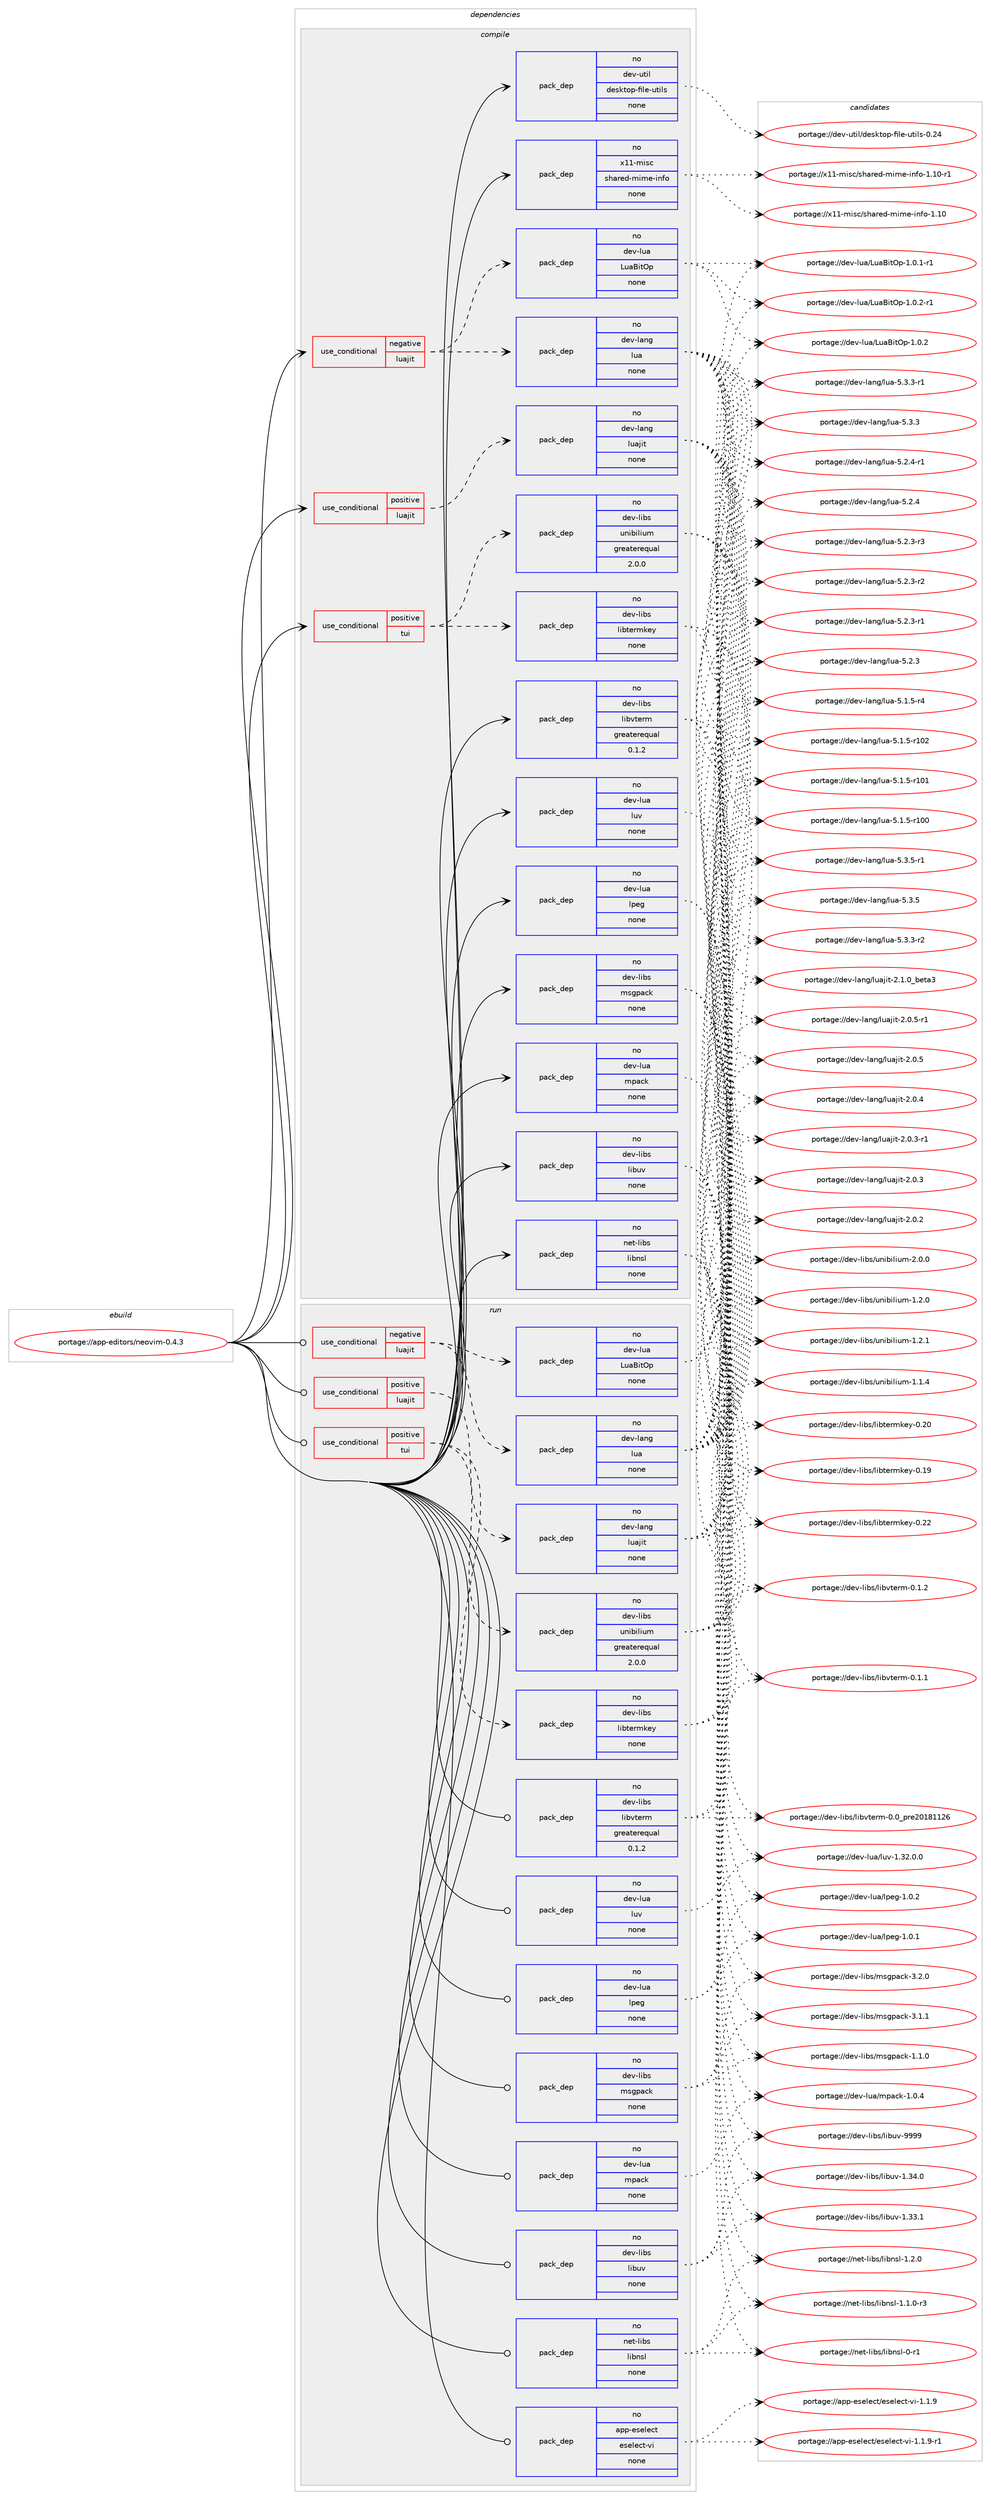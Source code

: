 digraph prolog {

# *************
# Graph options
# *************

newrank=true;
concentrate=true;
compound=true;
graph [rankdir=LR,fontname=Helvetica,fontsize=10,ranksep=1.5];#, ranksep=2.5, nodesep=0.2];
edge  [arrowhead=vee];
node  [fontname=Helvetica,fontsize=10];

# **********
# The ebuild
# **********

subgraph cluster_leftcol {
color=gray;
label=<<i>ebuild</i>>;
id [label="portage://app-editors/neovim-0.4.3", color=red, width=4, href="../app-editors/neovim-0.4.3.svg"];
}

# ****************
# The dependencies
# ****************

subgraph cluster_midcol {
color=gray;
label=<<i>dependencies</i>>;
subgraph cluster_compile {
fillcolor="#eeeeee";
style=filled;
label=<<i>compile</i>>;
subgraph cond149725 {
dependency635984 [label=<<TABLE BORDER="0" CELLBORDER="1" CELLSPACING="0" CELLPADDING="4"><TR><TD ROWSPAN="3" CELLPADDING="10">use_conditional</TD></TR><TR><TD>negative</TD></TR><TR><TD>luajit</TD></TR></TABLE>>, shape=none, color=red];
subgraph pack477823 {
dependency635985 [label=<<TABLE BORDER="0" CELLBORDER="1" CELLSPACING="0" CELLPADDING="4" WIDTH="220"><TR><TD ROWSPAN="6" CELLPADDING="30">pack_dep</TD></TR><TR><TD WIDTH="110">no</TD></TR><TR><TD>dev-lang</TD></TR><TR><TD>lua</TD></TR><TR><TD>none</TD></TR><TR><TD></TD></TR></TABLE>>, shape=none, color=blue];
}
dependency635984:e -> dependency635985:w [weight=20,style="dashed",arrowhead="vee"];
subgraph pack477824 {
dependency635986 [label=<<TABLE BORDER="0" CELLBORDER="1" CELLSPACING="0" CELLPADDING="4" WIDTH="220"><TR><TD ROWSPAN="6" CELLPADDING="30">pack_dep</TD></TR><TR><TD WIDTH="110">no</TD></TR><TR><TD>dev-lua</TD></TR><TR><TD>LuaBitOp</TD></TR><TR><TD>none</TD></TR><TR><TD></TD></TR></TABLE>>, shape=none, color=blue];
}
dependency635984:e -> dependency635986:w [weight=20,style="dashed",arrowhead="vee"];
}
id:e -> dependency635984:w [weight=20,style="solid",arrowhead="vee"];
subgraph cond149726 {
dependency635987 [label=<<TABLE BORDER="0" CELLBORDER="1" CELLSPACING="0" CELLPADDING="4"><TR><TD ROWSPAN="3" CELLPADDING="10">use_conditional</TD></TR><TR><TD>positive</TD></TR><TR><TD>luajit</TD></TR></TABLE>>, shape=none, color=red];
subgraph pack477825 {
dependency635988 [label=<<TABLE BORDER="0" CELLBORDER="1" CELLSPACING="0" CELLPADDING="4" WIDTH="220"><TR><TD ROWSPAN="6" CELLPADDING="30">pack_dep</TD></TR><TR><TD WIDTH="110">no</TD></TR><TR><TD>dev-lang</TD></TR><TR><TD>luajit</TD></TR><TR><TD>none</TD></TR><TR><TD></TD></TR></TABLE>>, shape=none, color=blue];
}
dependency635987:e -> dependency635988:w [weight=20,style="dashed",arrowhead="vee"];
}
id:e -> dependency635987:w [weight=20,style="solid",arrowhead="vee"];
subgraph cond149727 {
dependency635989 [label=<<TABLE BORDER="0" CELLBORDER="1" CELLSPACING="0" CELLPADDING="4"><TR><TD ROWSPAN="3" CELLPADDING="10">use_conditional</TD></TR><TR><TD>positive</TD></TR><TR><TD>tui</TD></TR></TABLE>>, shape=none, color=red];
subgraph pack477826 {
dependency635990 [label=<<TABLE BORDER="0" CELLBORDER="1" CELLSPACING="0" CELLPADDING="4" WIDTH="220"><TR><TD ROWSPAN="6" CELLPADDING="30">pack_dep</TD></TR><TR><TD WIDTH="110">no</TD></TR><TR><TD>dev-libs</TD></TR><TR><TD>libtermkey</TD></TR><TR><TD>none</TD></TR><TR><TD></TD></TR></TABLE>>, shape=none, color=blue];
}
dependency635989:e -> dependency635990:w [weight=20,style="dashed",arrowhead="vee"];
subgraph pack477827 {
dependency635991 [label=<<TABLE BORDER="0" CELLBORDER="1" CELLSPACING="0" CELLPADDING="4" WIDTH="220"><TR><TD ROWSPAN="6" CELLPADDING="30">pack_dep</TD></TR><TR><TD WIDTH="110">no</TD></TR><TR><TD>dev-libs</TD></TR><TR><TD>unibilium</TD></TR><TR><TD>greaterequal</TD></TR><TR><TD>2.0.0</TD></TR></TABLE>>, shape=none, color=blue];
}
dependency635989:e -> dependency635991:w [weight=20,style="dashed",arrowhead="vee"];
}
id:e -> dependency635989:w [weight=20,style="solid",arrowhead="vee"];
subgraph pack477828 {
dependency635992 [label=<<TABLE BORDER="0" CELLBORDER="1" CELLSPACING="0" CELLPADDING="4" WIDTH="220"><TR><TD ROWSPAN="6" CELLPADDING="30">pack_dep</TD></TR><TR><TD WIDTH="110">no</TD></TR><TR><TD>dev-libs</TD></TR><TR><TD>libuv</TD></TR><TR><TD>none</TD></TR><TR><TD></TD></TR></TABLE>>, shape=none, color=blue];
}
id:e -> dependency635992:w [weight=20,style="solid",arrowhead="vee"];
subgraph pack477829 {
dependency635993 [label=<<TABLE BORDER="0" CELLBORDER="1" CELLSPACING="0" CELLPADDING="4" WIDTH="220"><TR><TD ROWSPAN="6" CELLPADDING="30">pack_dep</TD></TR><TR><TD WIDTH="110">no</TD></TR><TR><TD>dev-libs</TD></TR><TR><TD>libvterm</TD></TR><TR><TD>greaterequal</TD></TR><TR><TD>0.1.2</TD></TR></TABLE>>, shape=none, color=blue];
}
id:e -> dependency635993:w [weight=20,style="solid",arrowhead="vee"];
subgraph pack477830 {
dependency635994 [label=<<TABLE BORDER="0" CELLBORDER="1" CELLSPACING="0" CELLPADDING="4" WIDTH="220"><TR><TD ROWSPAN="6" CELLPADDING="30">pack_dep</TD></TR><TR><TD WIDTH="110">no</TD></TR><TR><TD>dev-libs</TD></TR><TR><TD>msgpack</TD></TR><TR><TD>none</TD></TR><TR><TD></TD></TR></TABLE>>, shape=none, color=blue];
}
id:e -> dependency635994:w [weight=20,style="solid",arrowhead="vee"];
subgraph pack477831 {
dependency635995 [label=<<TABLE BORDER="0" CELLBORDER="1" CELLSPACING="0" CELLPADDING="4" WIDTH="220"><TR><TD ROWSPAN="6" CELLPADDING="30">pack_dep</TD></TR><TR><TD WIDTH="110">no</TD></TR><TR><TD>dev-lua</TD></TR><TR><TD>lpeg</TD></TR><TR><TD>none</TD></TR><TR><TD></TD></TR></TABLE>>, shape=none, color=blue];
}
id:e -> dependency635995:w [weight=20,style="solid",arrowhead="vee"];
subgraph pack477832 {
dependency635996 [label=<<TABLE BORDER="0" CELLBORDER="1" CELLSPACING="0" CELLPADDING="4" WIDTH="220"><TR><TD ROWSPAN="6" CELLPADDING="30">pack_dep</TD></TR><TR><TD WIDTH="110">no</TD></TR><TR><TD>dev-lua</TD></TR><TR><TD>luv</TD></TR><TR><TD>none</TD></TR><TR><TD></TD></TR></TABLE>>, shape=none, color=blue];
}
id:e -> dependency635996:w [weight=20,style="solid",arrowhead="vee"];
subgraph pack477833 {
dependency635997 [label=<<TABLE BORDER="0" CELLBORDER="1" CELLSPACING="0" CELLPADDING="4" WIDTH="220"><TR><TD ROWSPAN="6" CELLPADDING="30">pack_dep</TD></TR><TR><TD WIDTH="110">no</TD></TR><TR><TD>dev-lua</TD></TR><TR><TD>mpack</TD></TR><TR><TD>none</TD></TR><TR><TD></TD></TR></TABLE>>, shape=none, color=blue];
}
id:e -> dependency635997:w [weight=20,style="solid",arrowhead="vee"];
subgraph pack477834 {
dependency635998 [label=<<TABLE BORDER="0" CELLBORDER="1" CELLSPACING="0" CELLPADDING="4" WIDTH="220"><TR><TD ROWSPAN="6" CELLPADDING="30">pack_dep</TD></TR><TR><TD WIDTH="110">no</TD></TR><TR><TD>dev-util</TD></TR><TR><TD>desktop-file-utils</TD></TR><TR><TD>none</TD></TR><TR><TD></TD></TR></TABLE>>, shape=none, color=blue];
}
id:e -> dependency635998:w [weight=20,style="solid",arrowhead="vee"];
subgraph pack477835 {
dependency635999 [label=<<TABLE BORDER="0" CELLBORDER="1" CELLSPACING="0" CELLPADDING="4" WIDTH="220"><TR><TD ROWSPAN="6" CELLPADDING="30">pack_dep</TD></TR><TR><TD WIDTH="110">no</TD></TR><TR><TD>net-libs</TD></TR><TR><TD>libnsl</TD></TR><TR><TD>none</TD></TR><TR><TD></TD></TR></TABLE>>, shape=none, color=blue];
}
id:e -> dependency635999:w [weight=20,style="solid",arrowhead="vee"];
subgraph pack477836 {
dependency636000 [label=<<TABLE BORDER="0" CELLBORDER="1" CELLSPACING="0" CELLPADDING="4" WIDTH="220"><TR><TD ROWSPAN="6" CELLPADDING="30">pack_dep</TD></TR><TR><TD WIDTH="110">no</TD></TR><TR><TD>x11-misc</TD></TR><TR><TD>shared-mime-info</TD></TR><TR><TD>none</TD></TR><TR><TD></TD></TR></TABLE>>, shape=none, color=blue];
}
id:e -> dependency636000:w [weight=20,style="solid",arrowhead="vee"];
}
subgraph cluster_compileandrun {
fillcolor="#eeeeee";
style=filled;
label=<<i>compile and run</i>>;
}
subgraph cluster_run {
fillcolor="#eeeeee";
style=filled;
label=<<i>run</i>>;
subgraph cond149728 {
dependency636001 [label=<<TABLE BORDER="0" CELLBORDER="1" CELLSPACING="0" CELLPADDING="4"><TR><TD ROWSPAN="3" CELLPADDING="10">use_conditional</TD></TR><TR><TD>negative</TD></TR><TR><TD>luajit</TD></TR></TABLE>>, shape=none, color=red];
subgraph pack477837 {
dependency636002 [label=<<TABLE BORDER="0" CELLBORDER="1" CELLSPACING="0" CELLPADDING="4" WIDTH="220"><TR><TD ROWSPAN="6" CELLPADDING="30">pack_dep</TD></TR><TR><TD WIDTH="110">no</TD></TR><TR><TD>dev-lang</TD></TR><TR><TD>lua</TD></TR><TR><TD>none</TD></TR><TR><TD></TD></TR></TABLE>>, shape=none, color=blue];
}
dependency636001:e -> dependency636002:w [weight=20,style="dashed",arrowhead="vee"];
subgraph pack477838 {
dependency636003 [label=<<TABLE BORDER="0" CELLBORDER="1" CELLSPACING="0" CELLPADDING="4" WIDTH="220"><TR><TD ROWSPAN="6" CELLPADDING="30">pack_dep</TD></TR><TR><TD WIDTH="110">no</TD></TR><TR><TD>dev-lua</TD></TR><TR><TD>LuaBitOp</TD></TR><TR><TD>none</TD></TR><TR><TD></TD></TR></TABLE>>, shape=none, color=blue];
}
dependency636001:e -> dependency636003:w [weight=20,style="dashed",arrowhead="vee"];
}
id:e -> dependency636001:w [weight=20,style="solid",arrowhead="odot"];
subgraph cond149729 {
dependency636004 [label=<<TABLE BORDER="0" CELLBORDER="1" CELLSPACING="0" CELLPADDING="4"><TR><TD ROWSPAN="3" CELLPADDING="10">use_conditional</TD></TR><TR><TD>positive</TD></TR><TR><TD>luajit</TD></TR></TABLE>>, shape=none, color=red];
subgraph pack477839 {
dependency636005 [label=<<TABLE BORDER="0" CELLBORDER="1" CELLSPACING="0" CELLPADDING="4" WIDTH="220"><TR><TD ROWSPAN="6" CELLPADDING="30">pack_dep</TD></TR><TR><TD WIDTH="110">no</TD></TR><TR><TD>dev-lang</TD></TR><TR><TD>luajit</TD></TR><TR><TD>none</TD></TR><TR><TD></TD></TR></TABLE>>, shape=none, color=blue];
}
dependency636004:e -> dependency636005:w [weight=20,style="dashed",arrowhead="vee"];
}
id:e -> dependency636004:w [weight=20,style="solid",arrowhead="odot"];
subgraph cond149730 {
dependency636006 [label=<<TABLE BORDER="0" CELLBORDER="1" CELLSPACING="0" CELLPADDING="4"><TR><TD ROWSPAN="3" CELLPADDING="10">use_conditional</TD></TR><TR><TD>positive</TD></TR><TR><TD>tui</TD></TR></TABLE>>, shape=none, color=red];
subgraph pack477840 {
dependency636007 [label=<<TABLE BORDER="0" CELLBORDER="1" CELLSPACING="0" CELLPADDING="4" WIDTH="220"><TR><TD ROWSPAN="6" CELLPADDING="30">pack_dep</TD></TR><TR><TD WIDTH="110">no</TD></TR><TR><TD>dev-libs</TD></TR><TR><TD>libtermkey</TD></TR><TR><TD>none</TD></TR><TR><TD></TD></TR></TABLE>>, shape=none, color=blue];
}
dependency636006:e -> dependency636007:w [weight=20,style="dashed",arrowhead="vee"];
subgraph pack477841 {
dependency636008 [label=<<TABLE BORDER="0" CELLBORDER="1" CELLSPACING="0" CELLPADDING="4" WIDTH="220"><TR><TD ROWSPAN="6" CELLPADDING="30">pack_dep</TD></TR><TR><TD WIDTH="110">no</TD></TR><TR><TD>dev-libs</TD></TR><TR><TD>unibilium</TD></TR><TR><TD>greaterequal</TD></TR><TR><TD>2.0.0</TD></TR></TABLE>>, shape=none, color=blue];
}
dependency636006:e -> dependency636008:w [weight=20,style="dashed",arrowhead="vee"];
}
id:e -> dependency636006:w [weight=20,style="solid",arrowhead="odot"];
subgraph pack477842 {
dependency636009 [label=<<TABLE BORDER="0" CELLBORDER="1" CELLSPACING="0" CELLPADDING="4" WIDTH="220"><TR><TD ROWSPAN="6" CELLPADDING="30">pack_dep</TD></TR><TR><TD WIDTH="110">no</TD></TR><TR><TD>app-eselect</TD></TR><TR><TD>eselect-vi</TD></TR><TR><TD>none</TD></TR><TR><TD></TD></TR></TABLE>>, shape=none, color=blue];
}
id:e -> dependency636009:w [weight=20,style="solid",arrowhead="odot"];
subgraph pack477843 {
dependency636010 [label=<<TABLE BORDER="0" CELLBORDER="1" CELLSPACING="0" CELLPADDING="4" WIDTH="220"><TR><TD ROWSPAN="6" CELLPADDING="30">pack_dep</TD></TR><TR><TD WIDTH="110">no</TD></TR><TR><TD>dev-libs</TD></TR><TR><TD>libuv</TD></TR><TR><TD>none</TD></TR><TR><TD></TD></TR></TABLE>>, shape=none, color=blue];
}
id:e -> dependency636010:w [weight=20,style="solid",arrowhead="odot"];
subgraph pack477844 {
dependency636011 [label=<<TABLE BORDER="0" CELLBORDER="1" CELLSPACING="0" CELLPADDING="4" WIDTH="220"><TR><TD ROWSPAN="6" CELLPADDING="30">pack_dep</TD></TR><TR><TD WIDTH="110">no</TD></TR><TR><TD>dev-libs</TD></TR><TR><TD>libvterm</TD></TR><TR><TD>greaterequal</TD></TR><TR><TD>0.1.2</TD></TR></TABLE>>, shape=none, color=blue];
}
id:e -> dependency636011:w [weight=20,style="solid",arrowhead="odot"];
subgraph pack477845 {
dependency636012 [label=<<TABLE BORDER="0" CELLBORDER="1" CELLSPACING="0" CELLPADDING="4" WIDTH="220"><TR><TD ROWSPAN="6" CELLPADDING="30">pack_dep</TD></TR><TR><TD WIDTH="110">no</TD></TR><TR><TD>dev-libs</TD></TR><TR><TD>msgpack</TD></TR><TR><TD>none</TD></TR><TR><TD></TD></TR></TABLE>>, shape=none, color=blue];
}
id:e -> dependency636012:w [weight=20,style="solid",arrowhead="odot"];
subgraph pack477846 {
dependency636013 [label=<<TABLE BORDER="0" CELLBORDER="1" CELLSPACING="0" CELLPADDING="4" WIDTH="220"><TR><TD ROWSPAN="6" CELLPADDING="30">pack_dep</TD></TR><TR><TD WIDTH="110">no</TD></TR><TR><TD>dev-lua</TD></TR><TR><TD>lpeg</TD></TR><TR><TD>none</TD></TR><TR><TD></TD></TR></TABLE>>, shape=none, color=blue];
}
id:e -> dependency636013:w [weight=20,style="solid",arrowhead="odot"];
subgraph pack477847 {
dependency636014 [label=<<TABLE BORDER="0" CELLBORDER="1" CELLSPACING="0" CELLPADDING="4" WIDTH="220"><TR><TD ROWSPAN="6" CELLPADDING="30">pack_dep</TD></TR><TR><TD WIDTH="110">no</TD></TR><TR><TD>dev-lua</TD></TR><TR><TD>luv</TD></TR><TR><TD>none</TD></TR><TR><TD></TD></TR></TABLE>>, shape=none, color=blue];
}
id:e -> dependency636014:w [weight=20,style="solid",arrowhead="odot"];
subgraph pack477848 {
dependency636015 [label=<<TABLE BORDER="0" CELLBORDER="1" CELLSPACING="0" CELLPADDING="4" WIDTH="220"><TR><TD ROWSPAN="6" CELLPADDING="30">pack_dep</TD></TR><TR><TD WIDTH="110">no</TD></TR><TR><TD>dev-lua</TD></TR><TR><TD>mpack</TD></TR><TR><TD>none</TD></TR><TR><TD></TD></TR></TABLE>>, shape=none, color=blue];
}
id:e -> dependency636015:w [weight=20,style="solid",arrowhead="odot"];
subgraph pack477849 {
dependency636016 [label=<<TABLE BORDER="0" CELLBORDER="1" CELLSPACING="0" CELLPADDING="4" WIDTH="220"><TR><TD ROWSPAN="6" CELLPADDING="30">pack_dep</TD></TR><TR><TD WIDTH="110">no</TD></TR><TR><TD>net-libs</TD></TR><TR><TD>libnsl</TD></TR><TR><TD>none</TD></TR><TR><TD></TD></TR></TABLE>>, shape=none, color=blue];
}
id:e -> dependency636016:w [weight=20,style="solid",arrowhead="odot"];
}
}

# **************
# The candidates
# **************

subgraph cluster_choices {
rank=same;
color=gray;
label=<<i>candidates</i>>;

subgraph choice477823 {
color=black;
nodesep=1;
choice100101118451089711010347108117974553465146534511449 [label="portage://dev-lang/lua-5.3.5-r1", color=red, width=4,href="../dev-lang/lua-5.3.5-r1.svg"];
choice10010111845108971101034710811797455346514653 [label="portage://dev-lang/lua-5.3.5", color=red, width=4,href="../dev-lang/lua-5.3.5.svg"];
choice100101118451089711010347108117974553465146514511450 [label="portage://dev-lang/lua-5.3.3-r2", color=red, width=4,href="../dev-lang/lua-5.3.3-r2.svg"];
choice100101118451089711010347108117974553465146514511449 [label="portage://dev-lang/lua-5.3.3-r1", color=red, width=4,href="../dev-lang/lua-5.3.3-r1.svg"];
choice10010111845108971101034710811797455346514651 [label="portage://dev-lang/lua-5.3.3", color=red, width=4,href="../dev-lang/lua-5.3.3.svg"];
choice100101118451089711010347108117974553465046524511449 [label="portage://dev-lang/lua-5.2.4-r1", color=red, width=4,href="../dev-lang/lua-5.2.4-r1.svg"];
choice10010111845108971101034710811797455346504652 [label="portage://dev-lang/lua-5.2.4", color=red, width=4,href="../dev-lang/lua-5.2.4.svg"];
choice100101118451089711010347108117974553465046514511451 [label="portage://dev-lang/lua-5.2.3-r3", color=red, width=4,href="../dev-lang/lua-5.2.3-r3.svg"];
choice100101118451089711010347108117974553465046514511450 [label="portage://dev-lang/lua-5.2.3-r2", color=red, width=4,href="../dev-lang/lua-5.2.3-r2.svg"];
choice100101118451089711010347108117974553465046514511449 [label="portage://dev-lang/lua-5.2.3-r1", color=red, width=4,href="../dev-lang/lua-5.2.3-r1.svg"];
choice10010111845108971101034710811797455346504651 [label="portage://dev-lang/lua-5.2.3", color=red, width=4,href="../dev-lang/lua-5.2.3.svg"];
choice100101118451089711010347108117974553464946534511452 [label="portage://dev-lang/lua-5.1.5-r4", color=red, width=4,href="../dev-lang/lua-5.1.5-r4.svg"];
choice1001011184510897110103471081179745534649465345114494850 [label="portage://dev-lang/lua-5.1.5-r102", color=red, width=4,href="../dev-lang/lua-5.1.5-r102.svg"];
choice1001011184510897110103471081179745534649465345114494849 [label="portage://dev-lang/lua-5.1.5-r101", color=red, width=4,href="../dev-lang/lua-5.1.5-r101.svg"];
choice1001011184510897110103471081179745534649465345114494848 [label="portage://dev-lang/lua-5.1.5-r100", color=red, width=4,href="../dev-lang/lua-5.1.5-r100.svg"];
dependency635985:e -> choice100101118451089711010347108117974553465146534511449:w [style=dotted,weight="100"];
dependency635985:e -> choice10010111845108971101034710811797455346514653:w [style=dotted,weight="100"];
dependency635985:e -> choice100101118451089711010347108117974553465146514511450:w [style=dotted,weight="100"];
dependency635985:e -> choice100101118451089711010347108117974553465146514511449:w [style=dotted,weight="100"];
dependency635985:e -> choice10010111845108971101034710811797455346514651:w [style=dotted,weight="100"];
dependency635985:e -> choice100101118451089711010347108117974553465046524511449:w [style=dotted,weight="100"];
dependency635985:e -> choice10010111845108971101034710811797455346504652:w [style=dotted,weight="100"];
dependency635985:e -> choice100101118451089711010347108117974553465046514511451:w [style=dotted,weight="100"];
dependency635985:e -> choice100101118451089711010347108117974553465046514511450:w [style=dotted,weight="100"];
dependency635985:e -> choice100101118451089711010347108117974553465046514511449:w [style=dotted,weight="100"];
dependency635985:e -> choice10010111845108971101034710811797455346504651:w [style=dotted,weight="100"];
dependency635985:e -> choice100101118451089711010347108117974553464946534511452:w [style=dotted,weight="100"];
dependency635985:e -> choice1001011184510897110103471081179745534649465345114494850:w [style=dotted,weight="100"];
dependency635985:e -> choice1001011184510897110103471081179745534649465345114494849:w [style=dotted,weight="100"];
dependency635985:e -> choice1001011184510897110103471081179745534649465345114494848:w [style=dotted,weight="100"];
}
subgraph choice477824 {
color=black;
nodesep=1;
choice100101118451081179747761179766105116791124549464846504511449 [label="portage://dev-lua/LuaBitOp-1.0.2-r1", color=red, width=4,href="../dev-lua/LuaBitOp-1.0.2-r1.svg"];
choice10010111845108117974776117976610511679112454946484650 [label="portage://dev-lua/LuaBitOp-1.0.2", color=red, width=4,href="../dev-lua/LuaBitOp-1.0.2.svg"];
choice100101118451081179747761179766105116791124549464846494511449 [label="portage://dev-lua/LuaBitOp-1.0.1-r1", color=red, width=4,href="../dev-lua/LuaBitOp-1.0.1-r1.svg"];
dependency635986:e -> choice100101118451081179747761179766105116791124549464846504511449:w [style=dotted,weight="100"];
dependency635986:e -> choice10010111845108117974776117976610511679112454946484650:w [style=dotted,weight="100"];
dependency635986:e -> choice100101118451081179747761179766105116791124549464846494511449:w [style=dotted,weight="100"];
}
subgraph choice477825 {
color=black;
nodesep=1;
choice1001011184510897110103471081179710610511645504649464895981011169751 [label="portage://dev-lang/luajit-2.1.0_beta3", color=red, width=4,href="../dev-lang/luajit-2.1.0_beta3.svg"];
choice100101118451089711010347108117971061051164550464846534511449 [label="portage://dev-lang/luajit-2.0.5-r1", color=red, width=4,href="../dev-lang/luajit-2.0.5-r1.svg"];
choice10010111845108971101034710811797106105116455046484653 [label="portage://dev-lang/luajit-2.0.5", color=red, width=4,href="../dev-lang/luajit-2.0.5.svg"];
choice10010111845108971101034710811797106105116455046484652 [label="portage://dev-lang/luajit-2.0.4", color=red, width=4,href="../dev-lang/luajit-2.0.4.svg"];
choice100101118451089711010347108117971061051164550464846514511449 [label="portage://dev-lang/luajit-2.0.3-r1", color=red, width=4,href="../dev-lang/luajit-2.0.3-r1.svg"];
choice10010111845108971101034710811797106105116455046484651 [label="portage://dev-lang/luajit-2.0.3", color=red, width=4,href="../dev-lang/luajit-2.0.3.svg"];
choice10010111845108971101034710811797106105116455046484650 [label="portage://dev-lang/luajit-2.0.2", color=red, width=4,href="../dev-lang/luajit-2.0.2.svg"];
dependency635988:e -> choice1001011184510897110103471081179710610511645504649464895981011169751:w [style=dotted,weight="100"];
dependency635988:e -> choice100101118451089711010347108117971061051164550464846534511449:w [style=dotted,weight="100"];
dependency635988:e -> choice10010111845108971101034710811797106105116455046484653:w [style=dotted,weight="100"];
dependency635988:e -> choice10010111845108971101034710811797106105116455046484652:w [style=dotted,weight="100"];
dependency635988:e -> choice100101118451089711010347108117971061051164550464846514511449:w [style=dotted,weight="100"];
dependency635988:e -> choice10010111845108971101034710811797106105116455046484651:w [style=dotted,weight="100"];
dependency635988:e -> choice10010111845108971101034710811797106105116455046484650:w [style=dotted,weight="100"];
}
subgraph choice477826 {
color=black;
nodesep=1;
choice100101118451081059811547108105981161011141091071011214548465050 [label="portage://dev-libs/libtermkey-0.22", color=red, width=4,href="../dev-libs/libtermkey-0.22.svg"];
choice100101118451081059811547108105981161011141091071011214548465048 [label="portage://dev-libs/libtermkey-0.20", color=red, width=4,href="../dev-libs/libtermkey-0.20.svg"];
choice100101118451081059811547108105981161011141091071011214548464957 [label="portage://dev-libs/libtermkey-0.19", color=red, width=4,href="../dev-libs/libtermkey-0.19.svg"];
dependency635990:e -> choice100101118451081059811547108105981161011141091071011214548465050:w [style=dotted,weight="100"];
dependency635990:e -> choice100101118451081059811547108105981161011141091071011214548465048:w [style=dotted,weight="100"];
dependency635990:e -> choice100101118451081059811547108105981161011141091071011214548464957:w [style=dotted,weight="100"];
}
subgraph choice477827 {
color=black;
nodesep=1;
choice10010111845108105981154711711010598105108105117109455046484648 [label="portage://dev-libs/unibilium-2.0.0", color=red, width=4,href="../dev-libs/unibilium-2.0.0.svg"];
choice10010111845108105981154711711010598105108105117109454946504649 [label="portage://dev-libs/unibilium-1.2.1", color=red, width=4,href="../dev-libs/unibilium-1.2.1.svg"];
choice10010111845108105981154711711010598105108105117109454946504648 [label="portage://dev-libs/unibilium-1.2.0", color=red, width=4,href="../dev-libs/unibilium-1.2.0.svg"];
choice10010111845108105981154711711010598105108105117109454946494652 [label="portage://dev-libs/unibilium-1.1.4", color=red, width=4,href="../dev-libs/unibilium-1.1.4.svg"];
dependency635991:e -> choice10010111845108105981154711711010598105108105117109455046484648:w [style=dotted,weight="100"];
dependency635991:e -> choice10010111845108105981154711711010598105108105117109454946504649:w [style=dotted,weight="100"];
dependency635991:e -> choice10010111845108105981154711711010598105108105117109454946504648:w [style=dotted,weight="100"];
dependency635991:e -> choice10010111845108105981154711711010598105108105117109454946494652:w [style=dotted,weight="100"];
}
subgraph choice477828 {
color=black;
nodesep=1;
choice100101118451081059811547108105981171184557575757 [label="portage://dev-libs/libuv-9999", color=red, width=4,href="../dev-libs/libuv-9999.svg"];
choice1001011184510810598115471081059811711845494651524648 [label="portage://dev-libs/libuv-1.34.0", color=red, width=4,href="../dev-libs/libuv-1.34.0.svg"];
choice1001011184510810598115471081059811711845494651514649 [label="portage://dev-libs/libuv-1.33.1", color=red, width=4,href="../dev-libs/libuv-1.33.1.svg"];
dependency635992:e -> choice100101118451081059811547108105981171184557575757:w [style=dotted,weight="100"];
dependency635992:e -> choice1001011184510810598115471081059811711845494651524648:w [style=dotted,weight="100"];
dependency635992:e -> choice1001011184510810598115471081059811711845494651514649:w [style=dotted,weight="100"];
}
subgraph choice477829 {
color=black;
nodesep=1;
choice10010111845108105981154710810598118116101114109454846494650 [label="portage://dev-libs/libvterm-0.1.2", color=red, width=4,href="../dev-libs/libvterm-0.1.2.svg"];
choice10010111845108105981154710810598118116101114109454846494649 [label="portage://dev-libs/libvterm-0.1.1", color=red, width=4,href="../dev-libs/libvterm-0.1.1.svg"];
choice1001011184510810598115471081059811811610111410945484648951121141015048495649495054 [label="portage://dev-libs/libvterm-0.0_pre20181126", color=red, width=4,href="../dev-libs/libvterm-0.0_pre20181126.svg"];
dependency635993:e -> choice10010111845108105981154710810598118116101114109454846494650:w [style=dotted,weight="100"];
dependency635993:e -> choice10010111845108105981154710810598118116101114109454846494649:w [style=dotted,weight="100"];
dependency635993:e -> choice1001011184510810598115471081059811811610111410945484648951121141015048495649495054:w [style=dotted,weight="100"];
}
subgraph choice477830 {
color=black;
nodesep=1;
choice1001011184510810598115471091151031129799107455146504648 [label="portage://dev-libs/msgpack-3.2.0", color=red, width=4,href="../dev-libs/msgpack-3.2.0.svg"];
choice1001011184510810598115471091151031129799107455146494649 [label="portage://dev-libs/msgpack-3.1.1", color=red, width=4,href="../dev-libs/msgpack-3.1.1.svg"];
choice1001011184510810598115471091151031129799107454946494648 [label="portage://dev-libs/msgpack-1.1.0", color=red, width=4,href="../dev-libs/msgpack-1.1.0.svg"];
dependency635994:e -> choice1001011184510810598115471091151031129799107455146504648:w [style=dotted,weight="100"];
dependency635994:e -> choice1001011184510810598115471091151031129799107455146494649:w [style=dotted,weight="100"];
dependency635994:e -> choice1001011184510810598115471091151031129799107454946494648:w [style=dotted,weight="100"];
}
subgraph choice477831 {
color=black;
nodesep=1;
choice100101118451081179747108112101103454946484650 [label="portage://dev-lua/lpeg-1.0.2", color=red, width=4,href="../dev-lua/lpeg-1.0.2.svg"];
choice100101118451081179747108112101103454946484649 [label="portage://dev-lua/lpeg-1.0.1", color=red, width=4,href="../dev-lua/lpeg-1.0.1.svg"];
dependency635995:e -> choice100101118451081179747108112101103454946484650:w [style=dotted,weight="100"];
dependency635995:e -> choice100101118451081179747108112101103454946484649:w [style=dotted,weight="100"];
}
subgraph choice477832 {
color=black;
nodesep=1;
choice100101118451081179747108117118454946515046484648 [label="portage://dev-lua/luv-1.32.0.0", color=red, width=4,href="../dev-lua/luv-1.32.0.0.svg"];
dependency635996:e -> choice100101118451081179747108117118454946515046484648:w [style=dotted,weight="100"];
}
subgraph choice477833 {
color=black;
nodesep=1;
choice1001011184510811797471091129799107454946484652 [label="portage://dev-lua/mpack-1.0.4", color=red, width=4,href="../dev-lua/mpack-1.0.4.svg"];
dependency635997:e -> choice1001011184510811797471091129799107454946484652:w [style=dotted,weight="100"];
}
subgraph choice477834 {
color=black;
nodesep=1;
choice100101118451171161051084710010111510711611111245102105108101451171161051081154548465052 [label="portage://dev-util/desktop-file-utils-0.24", color=red, width=4,href="../dev-util/desktop-file-utils-0.24.svg"];
dependency635998:e -> choice100101118451171161051084710010111510711611111245102105108101451171161051081154548465052:w [style=dotted,weight="100"];
}
subgraph choice477835 {
color=black;
nodesep=1;
choice11010111645108105981154710810598110115108454946504648 [label="portage://net-libs/libnsl-1.2.0", color=red, width=4,href="../net-libs/libnsl-1.2.0.svg"];
choice110101116451081059811547108105981101151084549464946484511451 [label="portage://net-libs/libnsl-1.1.0-r3", color=red, width=4,href="../net-libs/libnsl-1.1.0-r3.svg"];
choice1101011164510810598115471081059811011510845484511449 [label="portage://net-libs/libnsl-0-r1", color=red, width=4,href="../net-libs/libnsl-0-r1.svg"];
dependency635999:e -> choice11010111645108105981154710810598110115108454946504648:w [style=dotted,weight="100"];
dependency635999:e -> choice110101116451081059811547108105981101151084549464946484511451:w [style=dotted,weight="100"];
dependency635999:e -> choice1101011164510810598115471081059811011510845484511449:w [style=dotted,weight="100"];
}
subgraph choice477836 {
color=black;
nodesep=1;
choice120494945109105115994711510497114101100451091051091014510511010211145494649484511449 [label="portage://x11-misc/shared-mime-info-1.10-r1", color=red, width=4,href="../x11-misc/shared-mime-info-1.10-r1.svg"];
choice12049494510910511599471151049711410110045109105109101451051101021114549464948 [label="portage://x11-misc/shared-mime-info-1.10", color=red, width=4,href="../x11-misc/shared-mime-info-1.10.svg"];
dependency636000:e -> choice120494945109105115994711510497114101100451091051091014510511010211145494649484511449:w [style=dotted,weight="100"];
dependency636000:e -> choice12049494510910511599471151049711410110045109105109101451051101021114549464948:w [style=dotted,weight="100"];
}
subgraph choice477837 {
color=black;
nodesep=1;
choice100101118451089711010347108117974553465146534511449 [label="portage://dev-lang/lua-5.3.5-r1", color=red, width=4,href="../dev-lang/lua-5.3.5-r1.svg"];
choice10010111845108971101034710811797455346514653 [label="portage://dev-lang/lua-5.3.5", color=red, width=4,href="../dev-lang/lua-5.3.5.svg"];
choice100101118451089711010347108117974553465146514511450 [label="portage://dev-lang/lua-5.3.3-r2", color=red, width=4,href="../dev-lang/lua-5.3.3-r2.svg"];
choice100101118451089711010347108117974553465146514511449 [label="portage://dev-lang/lua-5.3.3-r1", color=red, width=4,href="../dev-lang/lua-5.3.3-r1.svg"];
choice10010111845108971101034710811797455346514651 [label="portage://dev-lang/lua-5.3.3", color=red, width=4,href="../dev-lang/lua-5.3.3.svg"];
choice100101118451089711010347108117974553465046524511449 [label="portage://dev-lang/lua-5.2.4-r1", color=red, width=4,href="../dev-lang/lua-5.2.4-r1.svg"];
choice10010111845108971101034710811797455346504652 [label="portage://dev-lang/lua-5.2.4", color=red, width=4,href="../dev-lang/lua-5.2.4.svg"];
choice100101118451089711010347108117974553465046514511451 [label="portage://dev-lang/lua-5.2.3-r3", color=red, width=4,href="../dev-lang/lua-5.2.3-r3.svg"];
choice100101118451089711010347108117974553465046514511450 [label="portage://dev-lang/lua-5.2.3-r2", color=red, width=4,href="../dev-lang/lua-5.2.3-r2.svg"];
choice100101118451089711010347108117974553465046514511449 [label="portage://dev-lang/lua-5.2.3-r1", color=red, width=4,href="../dev-lang/lua-5.2.3-r1.svg"];
choice10010111845108971101034710811797455346504651 [label="portage://dev-lang/lua-5.2.3", color=red, width=4,href="../dev-lang/lua-5.2.3.svg"];
choice100101118451089711010347108117974553464946534511452 [label="portage://dev-lang/lua-5.1.5-r4", color=red, width=4,href="../dev-lang/lua-5.1.5-r4.svg"];
choice1001011184510897110103471081179745534649465345114494850 [label="portage://dev-lang/lua-5.1.5-r102", color=red, width=4,href="../dev-lang/lua-5.1.5-r102.svg"];
choice1001011184510897110103471081179745534649465345114494849 [label="portage://dev-lang/lua-5.1.5-r101", color=red, width=4,href="../dev-lang/lua-5.1.5-r101.svg"];
choice1001011184510897110103471081179745534649465345114494848 [label="portage://dev-lang/lua-5.1.5-r100", color=red, width=4,href="../dev-lang/lua-5.1.5-r100.svg"];
dependency636002:e -> choice100101118451089711010347108117974553465146534511449:w [style=dotted,weight="100"];
dependency636002:e -> choice10010111845108971101034710811797455346514653:w [style=dotted,weight="100"];
dependency636002:e -> choice100101118451089711010347108117974553465146514511450:w [style=dotted,weight="100"];
dependency636002:e -> choice100101118451089711010347108117974553465146514511449:w [style=dotted,weight="100"];
dependency636002:e -> choice10010111845108971101034710811797455346514651:w [style=dotted,weight="100"];
dependency636002:e -> choice100101118451089711010347108117974553465046524511449:w [style=dotted,weight="100"];
dependency636002:e -> choice10010111845108971101034710811797455346504652:w [style=dotted,weight="100"];
dependency636002:e -> choice100101118451089711010347108117974553465046514511451:w [style=dotted,weight="100"];
dependency636002:e -> choice100101118451089711010347108117974553465046514511450:w [style=dotted,weight="100"];
dependency636002:e -> choice100101118451089711010347108117974553465046514511449:w [style=dotted,weight="100"];
dependency636002:e -> choice10010111845108971101034710811797455346504651:w [style=dotted,weight="100"];
dependency636002:e -> choice100101118451089711010347108117974553464946534511452:w [style=dotted,weight="100"];
dependency636002:e -> choice1001011184510897110103471081179745534649465345114494850:w [style=dotted,weight="100"];
dependency636002:e -> choice1001011184510897110103471081179745534649465345114494849:w [style=dotted,weight="100"];
dependency636002:e -> choice1001011184510897110103471081179745534649465345114494848:w [style=dotted,weight="100"];
}
subgraph choice477838 {
color=black;
nodesep=1;
choice100101118451081179747761179766105116791124549464846504511449 [label="portage://dev-lua/LuaBitOp-1.0.2-r1", color=red, width=4,href="../dev-lua/LuaBitOp-1.0.2-r1.svg"];
choice10010111845108117974776117976610511679112454946484650 [label="portage://dev-lua/LuaBitOp-1.0.2", color=red, width=4,href="../dev-lua/LuaBitOp-1.0.2.svg"];
choice100101118451081179747761179766105116791124549464846494511449 [label="portage://dev-lua/LuaBitOp-1.0.1-r1", color=red, width=4,href="../dev-lua/LuaBitOp-1.0.1-r1.svg"];
dependency636003:e -> choice100101118451081179747761179766105116791124549464846504511449:w [style=dotted,weight="100"];
dependency636003:e -> choice10010111845108117974776117976610511679112454946484650:w [style=dotted,weight="100"];
dependency636003:e -> choice100101118451081179747761179766105116791124549464846494511449:w [style=dotted,weight="100"];
}
subgraph choice477839 {
color=black;
nodesep=1;
choice1001011184510897110103471081179710610511645504649464895981011169751 [label="portage://dev-lang/luajit-2.1.0_beta3", color=red, width=4,href="../dev-lang/luajit-2.1.0_beta3.svg"];
choice100101118451089711010347108117971061051164550464846534511449 [label="portage://dev-lang/luajit-2.0.5-r1", color=red, width=4,href="../dev-lang/luajit-2.0.5-r1.svg"];
choice10010111845108971101034710811797106105116455046484653 [label="portage://dev-lang/luajit-2.0.5", color=red, width=4,href="../dev-lang/luajit-2.0.5.svg"];
choice10010111845108971101034710811797106105116455046484652 [label="portage://dev-lang/luajit-2.0.4", color=red, width=4,href="../dev-lang/luajit-2.0.4.svg"];
choice100101118451089711010347108117971061051164550464846514511449 [label="portage://dev-lang/luajit-2.0.3-r1", color=red, width=4,href="../dev-lang/luajit-2.0.3-r1.svg"];
choice10010111845108971101034710811797106105116455046484651 [label="portage://dev-lang/luajit-2.0.3", color=red, width=4,href="../dev-lang/luajit-2.0.3.svg"];
choice10010111845108971101034710811797106105116455046484650 [label="portage://dev-lang/luajit-2.0.2", color=red, width=4,href="../dev-lang/luajit-2.0.2.svg"];
dependency636005:e -> choice1001011184510897110103471081179710610511645504649464895981011169751:w [style=dotted,weight="100"];
dependency636005:e -> choice100101118451089711010347108117971061051164550464846534511449:w [style=dotted,weight="100"];
dependency636005:e -> choice10010111845108971101034710811797106105116455046484653:w [style=dotted,weight="100"];
dependency636005:e -> choice10010111845108971101034710811797106105116455046484652:w [style=dotted,weight="100"];
dependency636005:e -> choice100101118451089711010347108117971061051164550464846514511449:w [style=dotted,weight="100"];
dependency636005:e -> choice10010111845108971101034710811797106105116455046484651:w [style=dotted,weight="100"];
dependency636005:e -> choice10010111845108971101034710811797106105116455046484650:w [style=dotted,weight="100"];
}
subgraph choice477840 {
color=black;
nodesep=1;
choice100101118451081059811547108105981161011141091071011214548465050 [label="portage://dev-libs/libtermkey-0.22", color=red, width=4,href="../dev-libs/libtermkey-0.22.svg"];
choice100101118451081059811547108105981161011141091071011214548465048 [label="portage://dev-libs/libtermkey-0.20", color=red, width=4,href="../dev-libs/libtermkey-0.20.svg"];
choice100101118451081059811547108105981161011141091071011214548464957 [label="portage://dev-libs/libtermkey-0.19", color=red, width=4,href="../dev-libs/libtermkey-0.19.svg"];
dependency636007:e -> choice100101118451081059811547108105981161011141091071011214548465050:w [style=dotted,weight="100"];
dependency636007:e -> choice100101118451081059811547108105981161011141091071011214548465048:w [style=dotted,weight="100"];
dependency636007:e -> choice100101118451081059811547108105981161011141091071011214548464957:w [style=dotted,weight="100"];
}
subgraph choice477841 {
color=black;
nodesep=1;
choice10010111845108105981154711711010598105108105117109455046484648 [label="portage://dev-libs/unibilium-2.0.0", color=red, width=4,href="../dev-libs/unibilium-2.0.0.svg"];
choice10010111845108105981154711711010598105108105117109454946504649 [label="portage://dev-libs/unibilium-1.2.1", color=red, width=4,href="../dev-libs/unibilium-1.2.1.svg"];
choice10010111845108105981154711711010598105108105117109454946504648 [label="portage://dev-libs/unibilium-1.2.0", color=red, width=4,href="../dev-libs/unibilium-1.2.0.svg"];
choice10010111845108105981154711711010598105108105117109454946494652 [label="portage://dev-libs/unibilium-1.1.4", color=red, width=4,href="../dev-libs/unibilium-1.1.4.svg"];
dependency636008:e -> choice10010111845108105981154711711010598105108105117109455046484648:w [style=dotted,weight="100"];
dependency636008:e -> choice10010111845108105981154711711010598105108105117109454946504649:w [style=dotted,weight="100"];
dependency636008:e -> choice10010111845108105981154711711010598105108105117109454946504648:w [style=dotted,weight="100"];
dependency636008:e -> choice10010111845108105981154711711010598105108105117109454946494652:w [style=dotted,weight="100"];
}
subgraph choice477842 {
color=black;
nodesep=1;
choice9711211245101115101108101991164710111510110810199116451181054549464946574511449 [label="portage://app-eselect/eselect-vi-1.1.9-r1", color=red, width=4,href="../app-eselect/eselect-vi-1.1.9-r1.svg"];
choice971121124510111510110810199116471011151011081019911645118105454946494657 [label="portage://app-eselect/eselect-vi-1.1.9", color=red, width=4,href="../app-eselect/eselect-vi-1.1.9.svg"];
dependency636009:e -> choice9711211245101115101108101991164710111510110810199116451181054549464946574511449:w [style=dotted,weight="100"];
dependency636009:e -> choice971121124510111510110810199116471011151011081019911645118105454946494657:w [style=dotted,weight="100"];
}
subgraph choice477843 {
color=black;
nodesep=1;
choice100101118451081059811547108105981171184557575757 [label="portage://dev-libs/libuv-9999", color=red, width=4,href="../dev-libs/libuv-9999.svg"];
choice1001011184510810598115471081059811711845494651524648 [label="portage://dev-libs/libuv-1.34.0", color=red, width=4,href="../dev-libs/libuv-1.34.0.svg"];
choice1001011184510810598115471081059811711845494651514649 [label="portage://dev-libs/libuv-1.33.1", color=red, width=4,href="../dev-libs/libuv-1.33.1.svg"];
dependency636010:e -> choice100101118451081059811547108105981171184557575757:w [style=dotted,weight="100"];
dependency636010:e -> choice1001011184510810598115471081059811711845494651524648:w [style=dotted,weight="100"];
dependency636010:e -> choice1001011184510810598115471081059811711845494651514649:w [style=dotted,weight="100"];
}
subgraph choice477844 {
color=black;
nodesep=1;
choice10010111845108105981154710810598118116101114109454846494650 [label="portage://dev-libs/libvterm-0.1.2", color=red, width=4,href="../dev-libs/libvterm-0.1.2.svg"];
choice10010111845108105981154710810598118116101114109454846494649 [label="portage://dev-libs/libvterm-0.1.1", color=red, width=4,href="../dev-libs/libvterm-0.1.1.svg"];
choice1001011184510810598115471081059811811610111410945484648951121141015048495649495054 [label="portage://dev-libs/libvterm-0.0_pre20181126", color=red, width=4,href="../dev-libs/libvterm-0.0_pre20181126.svg"];
dependency636011:e -> choice10010111845108105981154710810598118116101114109454846494650:w [style=dotted,weight="100"];
dependency636011:e -> choice10010111845108105981154710810598118116101114109454846494649:w [style=dotted,weight="100"];
dependency636011:e -> choice1001011184510810598115471081059811811610111410945484648951121141015048495649495054:w [style=dotted,weight="100"];
}
subgraph choice477845 {
color=black;
nodesep=1;
choice1001011184510810598115471091151031129799107455146504648 [label="portage://dev-libs/msgpack-3.2.0", color=red, width=4,href="../dev-libs/msgpack-3.2.0.svg"];
choice1001011184510810598115471091151031129799107455146494649 [label="portage://dev-libs/msgpack-3.1.1", color=red, width=4,href="../dev-libs/msgpack-3.1.1.svg"];
choice1001011184510810598115471091151031129799107454946494648 [label="portage://dev-libs/msgpack-1.1.0", color=red, width=4,href="../dev-libs/msgpack-1.1.0.svg"];
dependency636012:e -> choice1001011184510810598115471091151031129799107455146504648:w [style=dotted,weight="100"];
dependency636012:e -> choice1001011184510810598115471091151031129799107455146494649:w [style=dotted,weight="100"];
dependency636012:e -> choice1001011184510810598115471091151031129799107454946494648:w [style=dotted,weight="100"];
}
subgraph choice477846 {
color=black;
nodesep=1;
choice100101118451081179747108112101103454946484650 [label="portage://dev-lua/lpeg-1.0.2", color=red, width=4,href="../dev-lua/lpeg-1.0.2.svg"];
choice100101118451081179747108112101103454946484649 [label="portage://dev-lua/lpeg-1.0.1", color=red, width=4,href="../dev-lua/lpeg-1.0.1.svg"];
dependency636013:e -> choice100101118451081179747108112101103454946484650:w [style=dotted,weight="100"];
dependency636013:e -> choice100101118451081179747108112101103454946484649:w [style=dotted,weight="100"];
}
subgraph choice477847 {
color=black;
nodesep=1;
choice100101118451081179747108117118454946515046484648 [label="portage://dev-lua/luv-1.32.0.0", color=red, width=4,href="../dev-lua/luv-1.32.0.0.svg"];
dependency636014:e -> choice100101118451081179747108117118454946515046484648:w [style=dotted,weight="100"];
}
subgraph choice477848 {
color=black;
nodesep=1;
choice1001011184510811797471091129799107454946484652 [label="portage://dev-lua/mpack-1.0.4", color=red, width=4,href="../dev-lua/mpack-1.0.4.svg"];
dependency636015:e -> choice1001011184510811797471091129799107454946484652:w [style=dotted,weight="100"];
}
subgraph choice477849 {
color=black;
nodesep=1;
choice11010111645108105981154710810598110115108454946504648 [label="portage://net-libs/libnsl-1.2.0", color=red, width=4,href="../net-libs/libnsl-1.2.0.svg"];
choice110101116451081059811547108105981101151084549464946484511451 [label="portage://net-libs/libnsl-1.1.0-r3", color=red, width=4,href="../net-libs/libnsl-1.1.0-r3.svg"];
choice1101011164510810598115471081059811011510845484511449 [label="portage://net-libs/libnsl-0-r1", color=red, width=4,href="../net-libs/libnsl-0-r1.svg"];
dependency636016:e -> choice11010111645108105981154710810598110115108454946504648:w [style=dotted,weight="100"];
dependency636016:e -> choice110101116451081059811547108105981101151084549464946484511451:w [style=dotted,weight="100"];
dependency636016:e -> choice1101011164510810598115471081059811011510845484511449:w [style=dotted,weight="100"];
}
}

}

